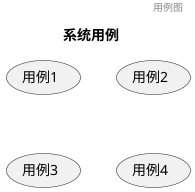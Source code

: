 @startuml
title:系统用例
header:用例图
(用例1)
(用例2) as UC2
usecase 用例3
usecase (用例4) as UC4

newpage
title:业务用例
header:用例图
(第一个用例)/
(第二个用例)/ as (UC2)
usecase/ UC3
usecase/ (第四个\n用例) as UC4

note as xxx
* 业务用例：业务用例体现了需求，比如论坛
管理员(护用户,维护帖子等)。
* 系统用例: 系统用例只针对要开发的系统，
作为一个配合者
..
* 业务用例的执行者一般是人或组织，例如广
告客户、网民、市政机关、教委、图书馆；
* 系统用例的执行者为实际与系统交互的操作
人员或程序（外部衔接系统、自动服务、定时器）
end note

newpage

title:系统角色
header:用例图
' 火柴人：默认
' 用户头像样式：skinparam actorStyle awesome
' 透明人样式：skinparam actorStyle hollow
:角色1:
:角色2: as act2
actor 角色3
skinparam actorStyle awesome
actor :角色4: as act4
skinparam actorStyle hollow
"角色5" as act5
'用例的主体是事件流，事件流分为基本流和备选流

newpage
title:业务角色
:第一个参与者:/
:第二个\n参与者\n:/ as Man2
actor/ Actor3
actor/ :第四个参与者: as Person1

newpage
title:用例关系
header:用例图
skinparam actorStyle matchstick
:用户: --> (Use)
"使用XX系统" as (Use)
"管理员“ as Admin
Admin --> (管理XX系统)



newpage
title:用例描述
header:用例图
usecase UC1 as "1. 使用换行
来分割描述用例
--
2. 使用双横线（减号）分割
==
3. 使用双等号来分割
..虚线..
4.使用虚线（双点）来分割
__
5. 使用下划线来分割
"
UC1 --\\ ddd

newpage
title:使用包
header:用例图
left to right direction    /'方向'/
actor 客人 as g            /'角色'/
package 店员 {    /'包1'/
  actor 厨师 as c
  actor 收银员 as fc
}
package 餐厅 {            /'包2'/
  usecase " 吃饭 "     as UC1
  usecase " 喝酒/喝茶 " as UC2
  usecase " 支付 "     as UC3
  usecase " 查账 "     as UC4
}
fc --> UC4
g --> UC1
g --> UC2
g --> UC3

@enduml
